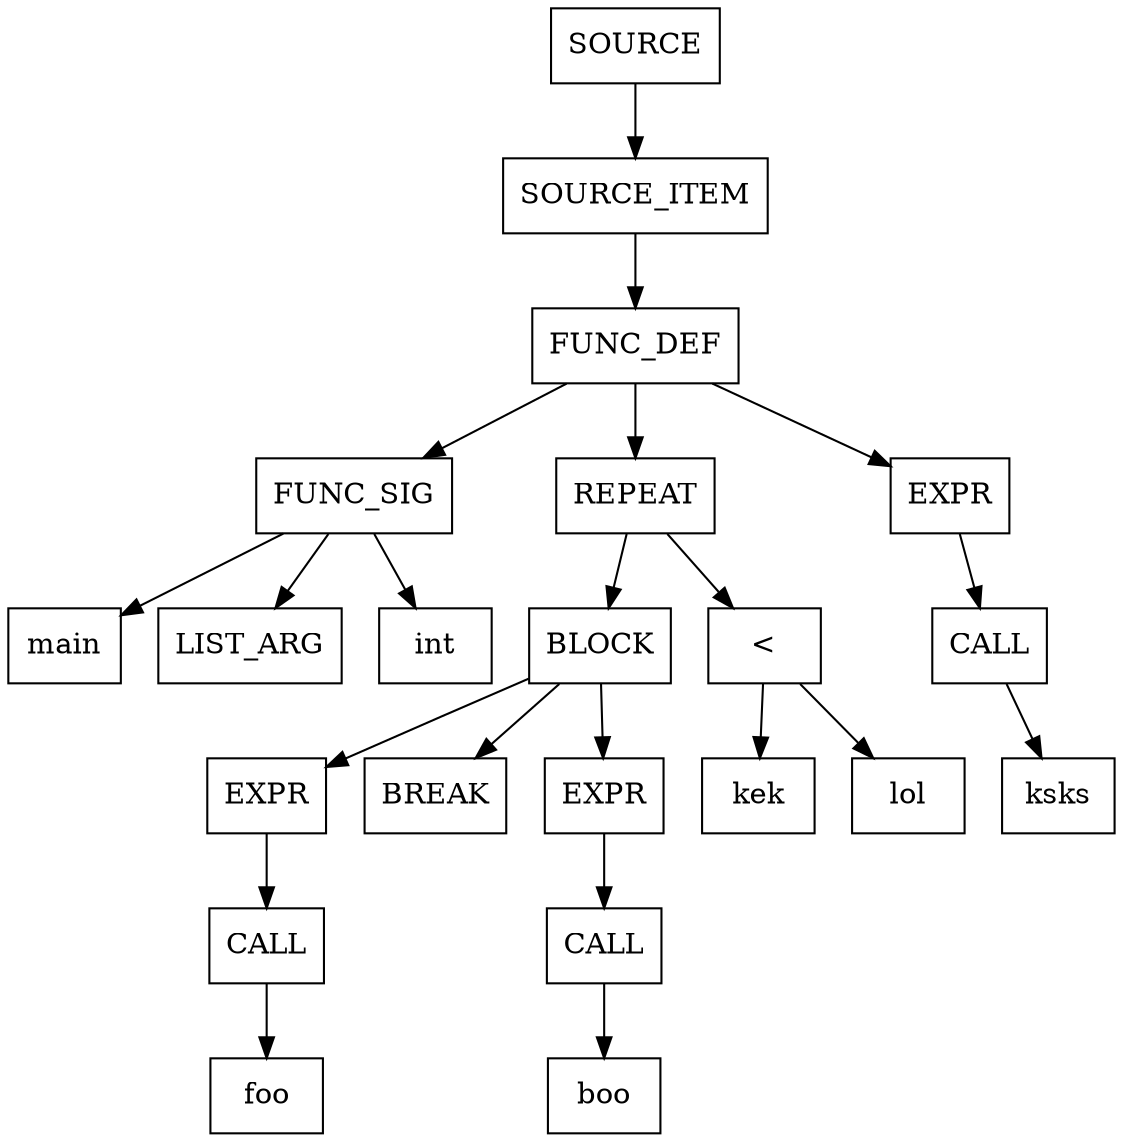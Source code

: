 digraph AST {
    node [shape=box];
    cluster_0_node1239561312 [label="SOURCE"];
    cluster_0_node1239561000 [label="SOURCE_ITEM"];
    cluster_0_node1239559128 [label="FUNC_DEF"];
    cluster_0_node1239540720 [label="FUNC_SIG"];
    cluster_0_node1239540096 [label="main"];
    cluster_0_node1239540408 [label="LIST_ARG"];
    cluster_0_node1239541344 [label="int"];
    cluster_0_node1239556944 [label="REPEAT"];
    cluster_0_node1239556008 [label="BLOCK"];
    cluster_0_node1239552576 [label="EXPR"];
    cluster_0_node1239552264 [label="CALL"];
    cluster_0_node1239551952 [label="foo"];
    cluster_0_node1239552888 [label="BREAK"];
    cluster_0_node1239555696 [label="EXPR"];
    cluster_0_node1239555384 [label="CALL"];
    cluster_0_node1239555072 [label="boo"];
    cluster_0_node1239557256 [label="<"];
    cluster_0_node1239557568 [label="kek"];
    cluster_0_node1239558192 [label="lol"];
    cluster_0_node1239560688 [label="EXPR"];
    cluster_0_node1239560376 [label="CALL"];
    cluster_0_node1239560064 [label="ksks"];
    cluster_0_node1239561312 -> cluster_0_node1239561000;
    cluster_0_node1239561000 -> cluster_0_node1239559128;
    cluster_0_node1239559128 -> cluster_0_node1239540720;
    cluster_0_node1239540720 -> cluster_0_node1239540096;
    cluster_0_node1239540720 -> cluster_0_node1239540408;
    cluster_0_node1239540720 -> cluster_0_node1239541344;
    cluster_0_node1239559128 -> cluster_0_node1239556944;
    cluster_0_node1239556944 -> cluster_0_node1239556008;
    cluster_0_node1239556008 -> cluster_0_node1239552576;
    cluster_0_node1239552576 -> cluster_0_node1239552264;
    cluster_0_node1239552264 -> cluster_0_node1239551952;
    cluster_0_node1239556008 -> cluster_0_node1239552888;
    cluster_0_node1239556008 -> cluster_0_node1239555696;
    cluster_0_node1239555696 -> cluster_0_node1239555384;
    cluster_0_node1239555384 -> cluster_0_node1239555072;
    cluster_0_node1239556944 -> cluster_0_node1239557256;
    cluster_0_node1239557256 -> cluster_0_node1239557568;
    cluster_0_node1239557256 -> cluster_0_node1239558192;
    cluster_0_node1239559128 -> cluster_0_node1239560688;
    cluster_0_node1239560688 -> cluster_0_node1239560376;
    cluster_0_node1239560376 -> cluster_0_node1239560064;
}
